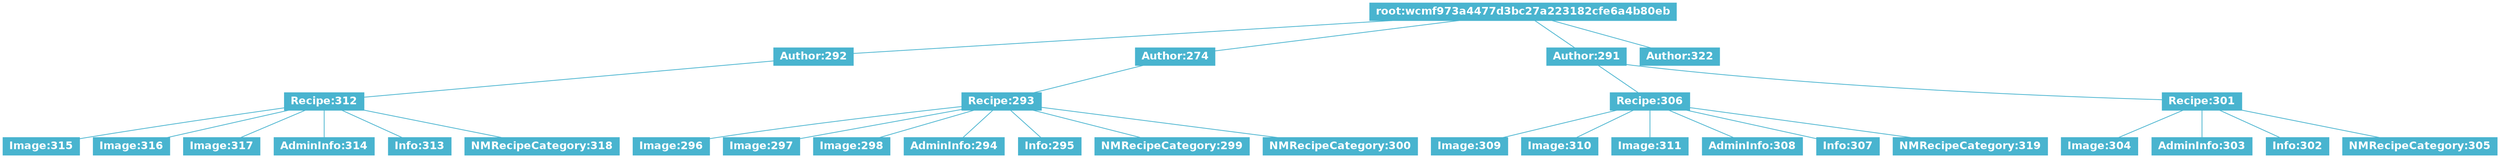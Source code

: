 digraph G {

  node [height=0.1,width=1,shape=box,style=filled,color="#49B4CF",fillcolor="#49B4CF",fontcolor=white,fontsize=14,fontname="Helvetica-Bold"]
  edge [arrowhead=none,arrowtail=none,color="#49B4CF"]

  n0 [label="root:wcmf973a4477d3bc27a223182cfe6a4b80eb"]
  n0 -> n1
  n0 -> n2
  n0 -> n3
  n0 -> n4

  n1 [label="Author:292"]
  n1 -> n5

  n5 [label="Recipe:312"]
  n5 -> n6
  n5 -> n7
  n5 -> n8
  n5 -> n9
  n5 -> n10
  n5 -> n11

  n6 [label="Image:315"]

  n7 [label="Image:316"]

  n8 [label="Image:317"]

  n9 [label="AdminInfo:314"]

  n10 [label="Info:313"]

  n11 [label="NMRecipeCategory:318"]

  n2 [label="Author:274"]
  n2 -> n12

  n12 [label="Recipe:293"]
  n12 -> n13
  n12 -> n14
  n12 -> n15
  n12 -> n16
  n12 -> n17
  n12 -> n18
  n12 -> n19

  n13 [label="Image:296"]

  n14 [label="Image:297"]

  n15 [label="Image:298"]

  n16 [label="AdminInfo:294"]

  n17 [label="Info:295"]

  n18 [label="NMRecipeCategory:299"]

  n19 [label="NMRecipeCategory:300"]

  n3 [label="Author:291"]
  n3 -> n20
  n3 -> n21

  n20 [label="Recipe:306"]
  n20 -> n22
  n20 -> n23
  n20 -> n24
  n20 -> n25
  n20 -> n26
  n20 -> n27

  n22 [label="Image:309"]

  n23 [label="Image:310"]

  n24 [label="Image:311"]

  n25 [label="AdminInfo:308"]

  n26 [label="Info:307"]

  n27 [label="NMRecipeCategory:319"]

  n21 [label="Recipe:301"]
  n21 -> n28
  n21 -> n29
  n21 -> n30
  n21 -> n31

  n28 [label="Image:304"]

  n29 [label="AdminInfo:303"]

  n30 [label="Info:302"]

  n31 [label="NMRecipeCategory:305"]

  n4 [label="Author:322"]


}

